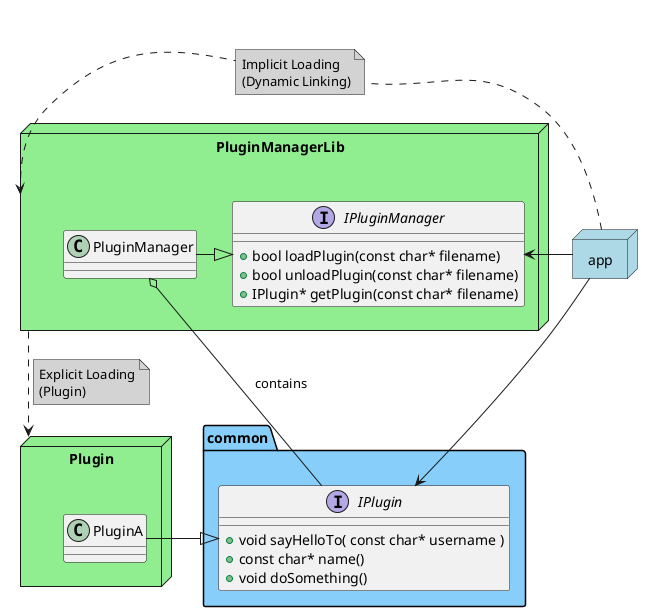 @startuml Plugin Manager Class Diagram

package common <<Folder>> #LightSkyBlue {
    interface IPlugin{
        + void sayHelloTo( const char* username )
        + const char* name()
        + void doSomething()
    }
}

package PluginManagerLib <<Node>> #LightGreen {
    interface IPluginManager{
        + bool loadPlugin(const char* filename)
        + bool unloadPlugin(const char* filename)
        + IPlugin* getPlugin(const char* filename)
    }
    class PluginManager

    ' Inheritance.
    PluginManager -|> IPluginManager
}

package Plugin <<Node>> #LightGreen {
    class PluginA
}

package app <<Node>> #LightBlue {
}

' Aggregation.
PluginManager o-- IPlugin : contains

' Inheritance.
PluginA -|> IPlugin

' Dependency.
app -> IPlugin
app -> IPluginManager

' Component dependency.
PluginManagerLib ..> Plugin
note on link #lightgray: Explicit Loading\n(Plugin)
app .> PluginManagerLib
note on link #lightgray: Implicit Loading\n(Dynamic Linking)

@enduml
